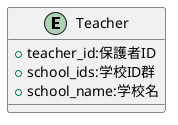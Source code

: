 @startuml

entity "Teacher" {
    + teacher_id:保護者ID
    + school_ids:学校ID群
    + school_name:学校名
}

@enduml

